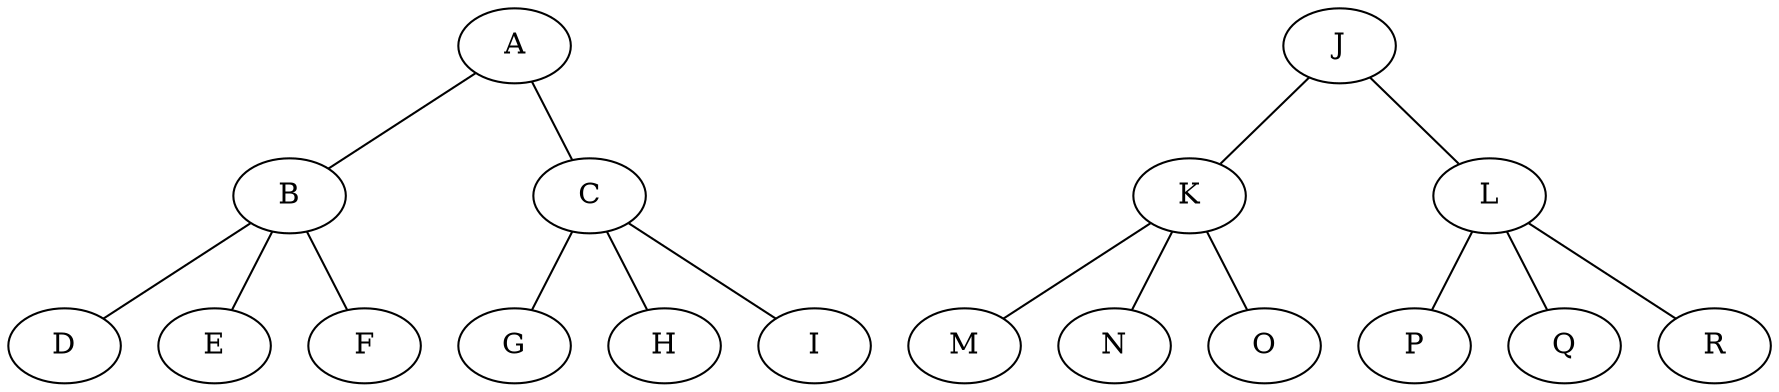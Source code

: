 strict graph "" {
	A -- B;
	A -- C;
	B -- D;
	B -- E;
	B -- F;
	C -- G;
	C -- H;
	C -- I;
	J -- K;
	J -- L;
	K -- M;
	K -- N;
	K -- O;
	L -- P;
	L -- Q;
	L -- R;
}
